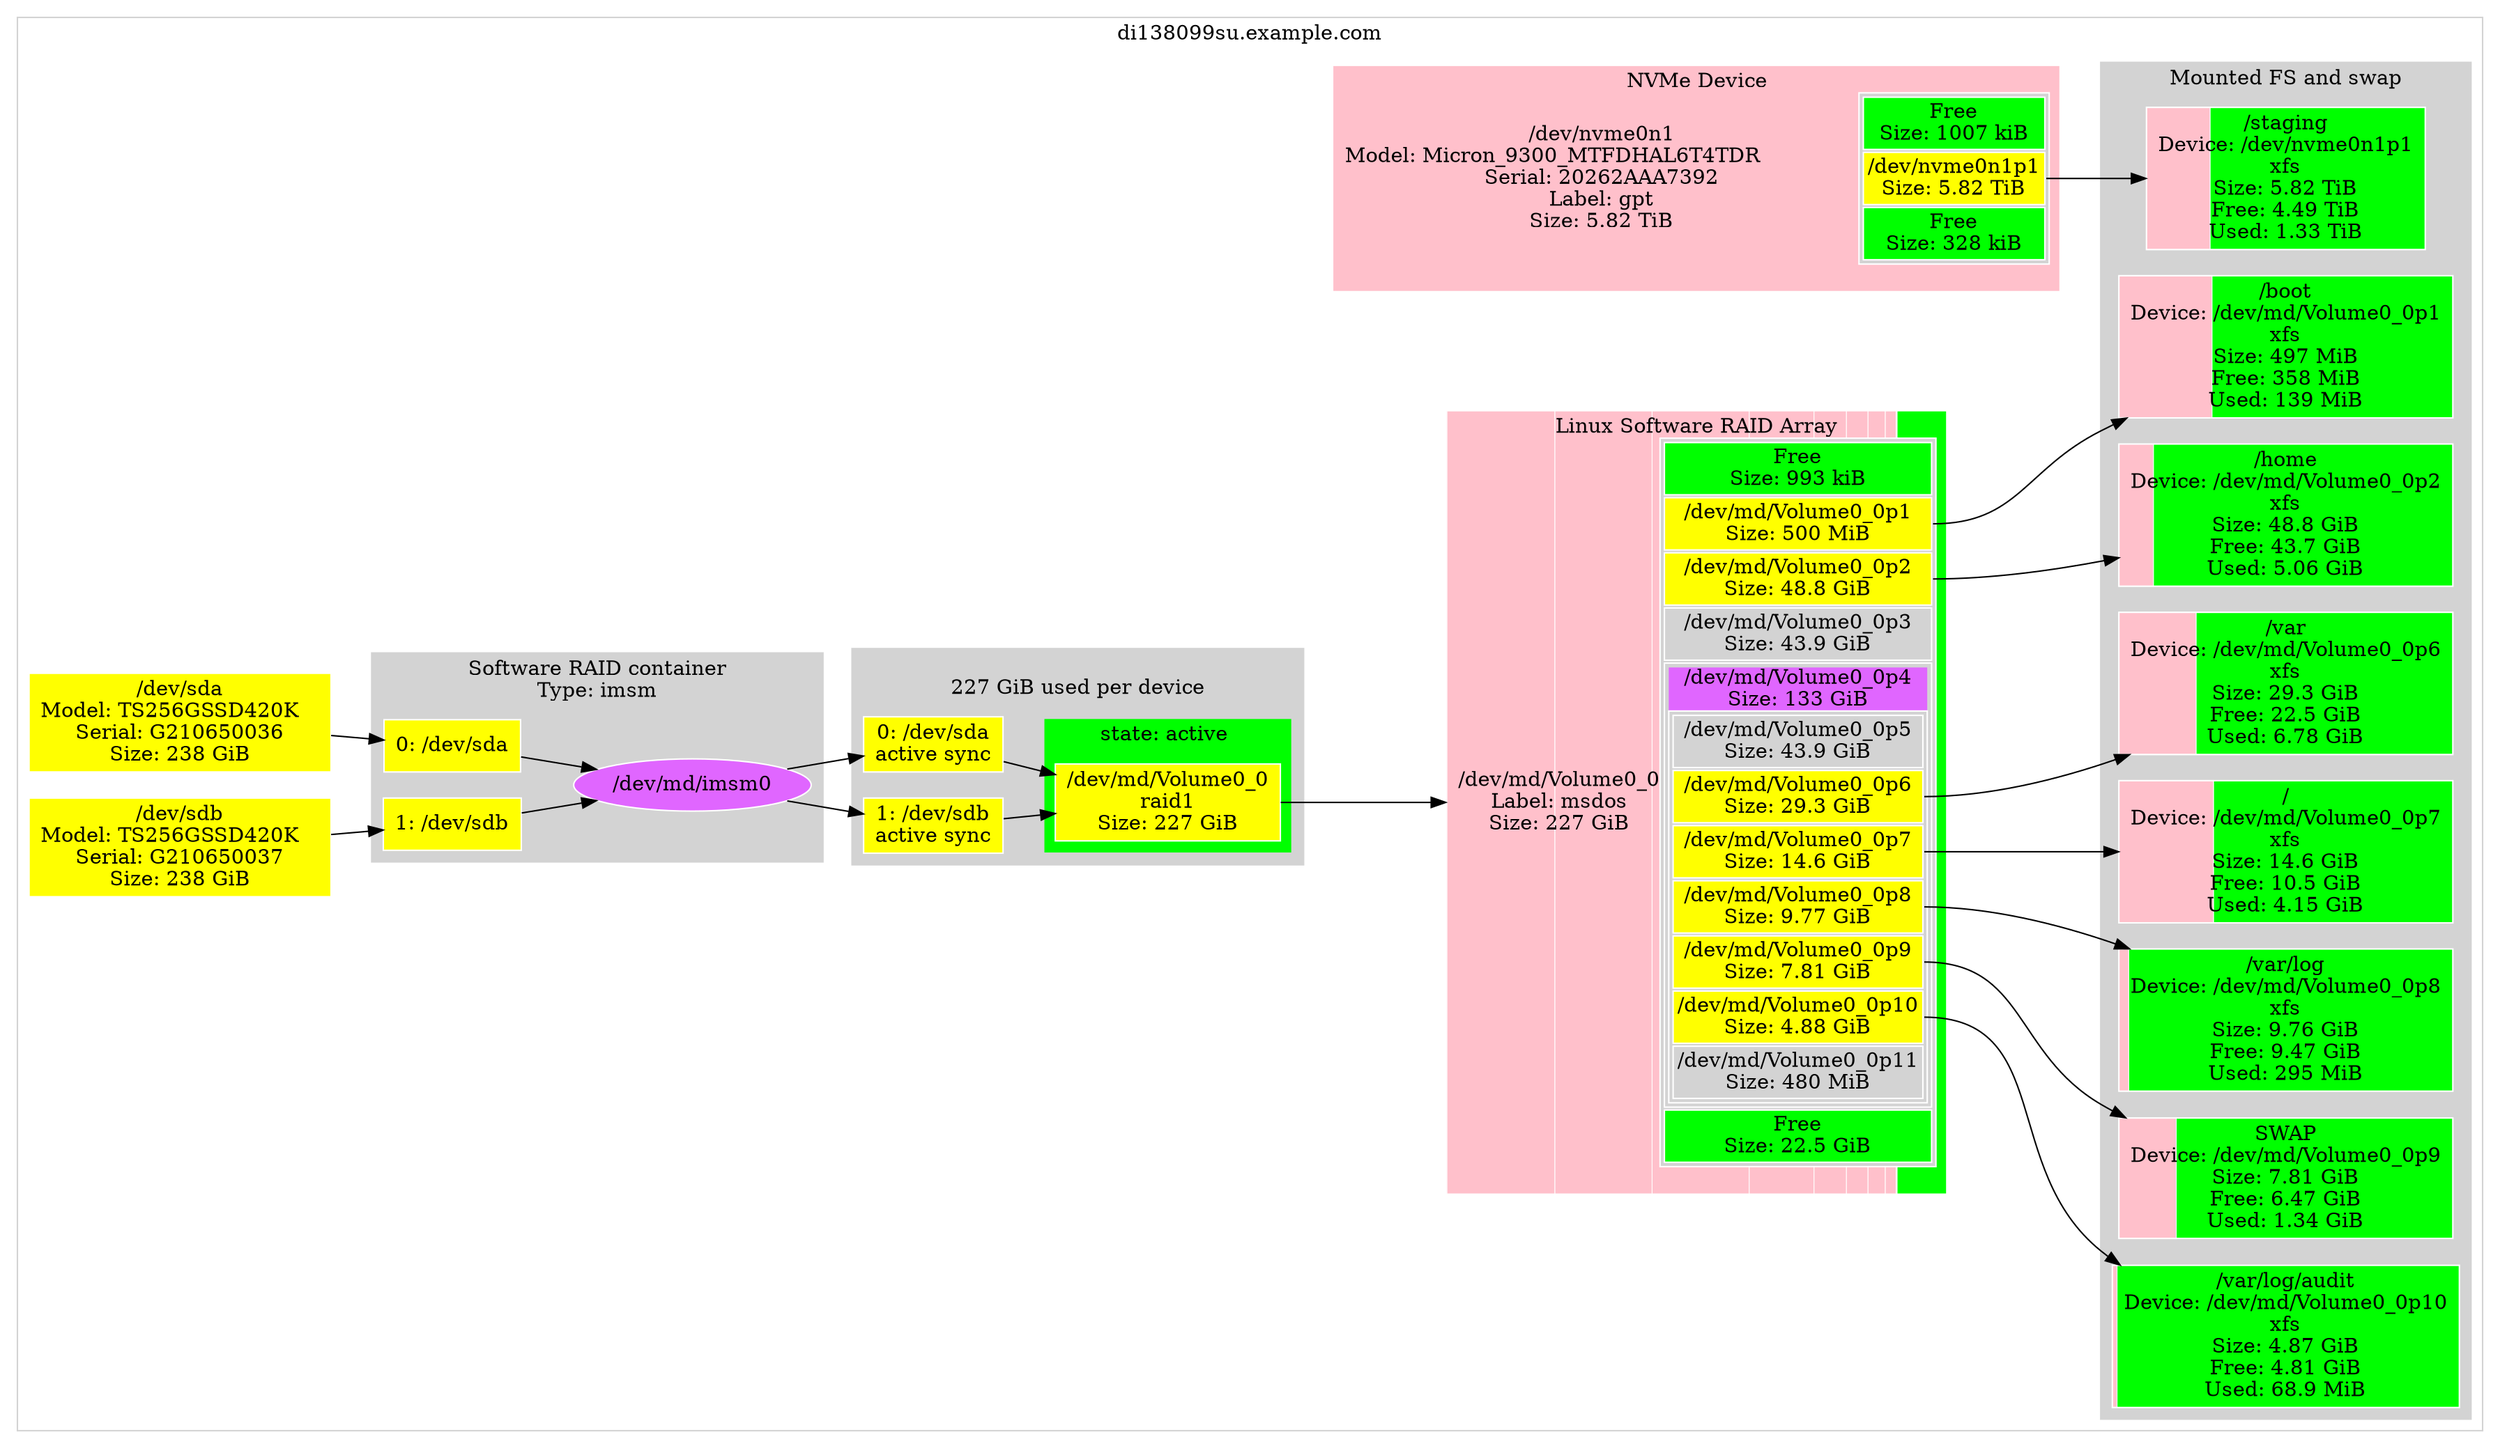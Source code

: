 digraph "di138099su.example.com"{ // HEADER: MACHINE
	rankdir=LR; // HEADER: MACHINE
	subgraph "cluster_machine@di138099su.example.com" {
		style=filled;
		color=lightgrey;
		fillcolor=white;
		node [style=filled,color=white,fillcolor=white,shape=rectangle];
			{ "machine@di138099su.example.com|Partition::MSDOS@md126" [
				label=<<TABLE BORDER="0" CELLPADDING="0" CELLSPACING="0">
						<TR> <TD COLSPAN="2">Linux Software RAID Array</TD> </TR><TR><TD >/dev/md/Volume0_0<BR/>Label: msdos<BR/>Size: 227 GiB</TD>    <TD BGCOLOR="lightgrey">
						<TABLE >
							<TR>
								<TD bgcolor="green">
								Free<BR/>Size: 993 kiB
								</TD>
							</TR>
							<TR>
								<TD PORT="1" BGCOLOR="yellow">
								/dev/md/Volume0_0p1<BR/>Size: 500 MiB
								</TD>
							</TR>
							<TR>
								<TD PORT="2" BGCOLOR="yellow">
								/dev/md/Volume0_0p2<BR/>Size: 48.8 GiB
								</TD>
							</TR>
							<TR>
								<TD PORT="3" BGCOLOR="lightgrey">
								/dev/md/Volume0_0p3<BR/>Size: 43.9 GiB
								</TD>
							</TR>
							<TR>
								<TD>
									<TABLE BORDER="0" CELLPADDING="0" CELLSPACING="0"><TR>
									<TD PORT="4" BGCOLOR="mediumorchid1">
									/dev/md/Volume0_0p4<BR/>Size: 133 GiB
									</TD></TR><TR><TD>
									<TABLE >
										<TR>
											<TD PORT="5" BGCOLOR="lightgrey">
											/dev/md/Volume0_0p5<BR/>Size: 43.9 GiB
											</TD>
										</TR>
										<TR>
											<TD PORT="6" BGCOLOR="yellow">
											/dev/md/Volume0_0p6<BR/>Size: 29.3 GiB
											</TD>
										</TR>
										<TR>
											<TD PORT="7" BGCOLOR="yellow">
											/dev/md/Volume0_0p7<BR/>Size: 14.6 GiB
											</TD>
										</TR>
										<TR>
											<TD PORT="8" BGCOLOR="yellow">
											/dev/md/Volume0_0p8<BR/>Size: 9.77 GiB
											</TD>
										</TR>
										<TR>
											<TD PORT="9" BGCOLOR="yellow">
											/dev/md/Volume0_0p9<BR/>Size: 7.81 GiB
											</TD>
										</TR>
										<TR>
											<TD PORT="10" BGCOLOR="yellow">
											/dev/md/Volume0_0p10<BR/>Size: 4.88 GiB
											</TD>
										</TR>
										<TR>
											<TD PORT="11" BGCOLOR="lightgrey">
											/dev/md/Volume0_0p11<BR/>Size: 480 MiB
											</TD>
										</TR>
									</TABLE>
									</TD></TR></TABLE>
								</TD>
							</TR>
							<TR>
								<TD bgcolor="green">
								Free<BR/>Size: 22.5 GiB
								</TD>
							</TR>
						</TABLE>
						</TD> </TR><TR> <TD COLSPAN="2"> </TD> </TR>
					</TABLE>
				>;
				// Style node
				color=white;
				fillcolor=lightgrey;
				shape="rectangle";
				style=striped;
				fillcolor="green;0.000004:pink;0.002155:pink;0.215532:pink;0.193979:pink;0.193979:pink;0.129319:pink;0.064660:pink;0.043106:pink;0.034485:pink;0.021553:pink;0.002069:green;0.099123";
			]; }
			{ "machine@di138099su.example.com|Partition::GPT@nvme0n1" [
				label=<<TABLE BORDER="0" CELLPADDING="0" CELLSPACING="0">
						<TR> <TD COLSPAN="2">NVMe Device</TD> </TR><TR><TD >/dev/nvme0n1<BR/>Model: Micron_9300_MTFDHAL6T4TDR               <BR/>Serial: 20262AAA7392<BR/>Label: gpt<BR/>Size: 5.82 TiB</TD>    <TD BGCOLOR="lightgrey">
						<TABLE >
							<TR>
								<TD bgcolor="green">
								Free<BR/>Size: 1007 kiB
								</TD>
							</TR>
							<TR>
								<TD PORT="1" BGCOLOR="yellow">
								/dev/nvme0n1p1<BR/>Size: 5.82 TiB
								</TD>
							</TR>
							<TR>
								<TD bgcolor="green">
								Free<BR/>Size: 328 kiB
								</TD>
							</TR>
						</TABLE>
						</TD> </TR><TR> <TD COLSPAN="2"> </TD> </TR>
					</TABLE>
				>;
				// Style node
				color=white;
				fillcolor=lightgrey;
				shape="rectangle";
				style=striped;
				fillcolor="green;0.000000:pink;1.000000:green;0.000000";
			]; }
			subgraph "cluster_machine@di138099su.example.com|RAID::MD@md126" {
				style=filled;
				color=lightgrey;
				fillcolor=lightgrey;
				node [style=filled,color=white,fillcolor=lightgrey,shape=rectangle];
				subgraph "cluster_machine@di138099su.example.com|RAID::MD@md126|::State" {
					{ "machine@di138099su.example.com|RAID::MD@md126|::State|::RaidDevice@md126" [
						label="/dev/md/Volume0_0\nraid1\nSize: 227 GiB";
						fillcolor="yellow"
					]; }
					label="state: active ";
					shape=oval
					fillcolor=green
				}
				{ "machine@di138099su.example.com|RAID::MD@md126|::Device@sda" [
					label="0: /dev/sda\nactive sync";
					fillcolor=yellow
				]; }
				{ "machine@di138099su.example.com|RAID::MD@md126|::Device@sdb" [
					label="1: /dev/sdb\nactive sync";
					fillcolor=yellow
				]; }
				label="\n227 GiB used per device";
			}
			subgraph "cluster_machine@di138099su.example.com|RAID::MD::Container@md127" {
				style=filled;
				color=lightgrey;
				fillcolor=lightgrey;
				node [style=filled,color=white,fillcolor=lightgrey,shape=rectangle];
				{ "machine@di138099su.example.com|RAID::MD::Container@md127|RAID::ContainerDevice@md127" [
					label="/dev/md/imsm0";
					shape=oval;
					fillcolor=mediumorchid1;
				]; }
				{ "machine@di138099su.example.com|RAID::MD::Container@md127|RAID::Device@sda" [
					label="0: /dev/sda";
					fillcolor=yellow
				]; }
				{ "machine@di138099su.example.com|RAID::MD::Container@md127|RAID::Device@sdb" [
					label="1: /dev/sdb";
					fillcolor=yellow
				]; }
				label="Software RAID container\nType: imsm";
			}
			subgraph "cluster_machine@di138099su.example.com|FS" {
				style=filled;
				color=lightgrey;
				fillcolor=lightgrey;
				node [style=filled,color=white,fillcolor=lightgrey,shape=rectangle];
				{ "machine@di138099su.example.com|FS|::FS@/boot" [
					label="/boot\nDevice: /dev/md/Volume0_0p1\nxfs\nSize: 497 MiB\nFree: 358 MiB\nUsed: 139 MiB";
					style=striped;fillcolor="pink;0.279154.2:green"
				]; }
				{ "machine@di138099su.example.com|FS|::FS@/var/log/audit" [
					label="/var/log/audit\nDevice: /dev/md/Volume0_0p10\nxfs\nSize: 4.87 GiB\nFree: 4.81 GiB\nUsed: 68.9 MiB";
					style=striped;fillcolor="pink;0.013799.2:green"
				]; }
				{ "machine@di138099su.example.com|FS|::FS@/home" [
					label="/home\nDevice: /dev/md/Volume0_0p2\nxfs\nSize: 48.8 GiB\nFree: 43.7 GiB\nUsed: 5.06 GiB";
					style=striped;fillcolor="pink;0.103745.2:green"
				]; }
				{ "machine@di138099su.example.com|FS|::FS@/var" [
					label="/var\nDevice: /dev/md/Volume0_0p6\nxfs\nSize: 29.3 GiB\nFree: 22.5 GiB\nUsed: 6.78 GiB";
					style=striped;fillcolor="pink;0.231463.2:green"
				]; }
				{ "machine@di138099su.example.com|FS|::FS@/" [
					label="/\nDevice: /dev/md/Volume0_0p7\nxfs\nSize: 14.6 GiB\nFree: 10.5 GiB\nUsed: 4.15 GiB";
					style=striped;fillcolor="pink;0.283629.2:green"
				]; }
				{ "machine@di138099su.example.com|FS|::FS@/var/log" [
					label="/var/log\nDevice: /dev/md/Volume0_0p8\nxfs\nSize: 9.76 GiB\nFree: 9.47 GiB\nUsed: 295 MiB";
					style=striped;fillcolor="pink;0.029572.2:green"
				]; }
				{ "machine@di138099su.example.com|FS|::FS@/staging" [
					label="/staging\nDevice: /dev/nvme0n1p1\nxfs\nSize: 5.82 TiB\nFree: 4.49 TiB\nUsed: 1.33 TiB";
					style=striped;fillcolor="pink;0.228509.2:green"
				]; }
				{ "machine@di138099su.example.com|FS|::SWAP::Partition@md126p9" [
					label="SWAP\nDevice: /dev/md/Volume0_0p9\nSize: 7.81 GiB\nFree: 6.47 GiB\nUsed: 1.34 GiB";
					style=striped;fillcolor="pink;0.171781.2:green"
				]; }
				label="Mounted FS and swap";
			}
			subgraph "cluster_machine@di138099su.example.com|Libvirt" {
				style=filled;
				color=lightgrey;
				fillcolor=lightgrey;
				node [style=filled,color=white,fillcolor=lightgrey,shape=rectangle];
				label="Libvirt Virtual Machines";
			}
			{ "machine@di138099su.example.com|Partition::None@sda" [
				label="/dev/sda\nModel: TS256GSSD420K   \nSerial: G210650036\nSize: 238 GiB";
				fillcolor="yellow"
				style=filled
				shape=rectangle
			]; }
			{ "machine@di138099su.example.com|Partition::None@sdb" [
				label="/dev/sdb\nModel: TS256GSSD420K   \nSerial: G210650037\nSize: 238 GiB";
				fillcolor="yellow"
				style=filled
				shape=rectangle
			]; }
			// Links from MD: /dev/md/Volume0_0
			"machine@di138099su.example.com|RAID::MD@md126|::Device@sda" -> "machine@di138099su.example.com|RAID::MD@md126|::State|::RaidDevice@md126"
			"machine@di138099su.example.com|RAID::MD@md126|::Device@sdb" -> "machine@di138099su.example.com|RAID::MD@md126|::State|::RaidDevice@md126"
			// Links from MD: /dev/md/imsm0
			"machine@di138099su.example.com|RAID::MD::Container@md127|RAID::Device@sda" -> "machine@di138099su.example.com|RAID::MD::Container@md127|RAID::ContainerDevice@md127"
			"machine@di138099su.example.com|RAID::MD::Container@md127|RAID::Device@sdb" -> "machine@di138099su.example.com|RAID::MD::Container@md127|RAID::ContainerDevice@md127"
			// Links for Partition::MSDOS@md126
			"machine@di138099su.example.com|RAID::MD@md126|::State|::RaidDevice@md126" -> "machine@di138099su.example.com|Partition::MSDOS@md126"
			// Links for Partition::MSDOS@md126
			// Links for Partition::Table
			// Links for Partition::Table::Part::Free@_1
			// Links for Partition::Table::Part::Data@md126p1
			// Links for Partition::Table::Part::Data@md126p2
			// Links for Partition::Table::Part::Data@md126p3
			// Links for Partition::Table::Part::SubTable@md126p4
			// Links for Partition::Table::Part::Data@md126p5
			// Links for Partition::Table::Part::Data@md126p6
			// Links for Partition::Table::Part::Data@md126p7
			// Links for Partition::Table::Part::Data@md126p8
			// Links for Partition::Table::Part::Data@md126p9
			// Links for Partition::Table::Part::Data@md126p10
			// Links for Partition::Table::Part::Data@md126p11
			// Links for Partition::Table::Part::Free@_2
			// Links for Partition::GPT@nvme0n1
			// TARGET LINK: di138099su.example.com 6401252745216 nvme0n1 "machine@di138099su.example.com|Partition::GPT@nvme0n1"
			// Links for Partition::Table
			// Links for Partition::Table::Part::Free@_1
			// Links for Partition::Table::Part::Data@nvme0n1p1
			// Links for Partition::Table::Part::Free@_2
			// Links for MD: /dev/md/Volume0_0
			// Links for RAID::MD::State
			// Links for RAID::MD::State::RaidDevice@md126
			// Links for RAID::MD::Device@sda
			"machine@di138099su.example.com|RAID::MD::Container@md127|RAID::ContainerDevice@md127" -> "machine@di138099su.example.com|RAID::MD@md126|::Device@sda"
			// Links for RAID::MD::Device@sda
			// Links for RAID::MD::Device@sdb
			"machine@di138099su.example.com|RAID::MD::Container@md127|RAID::ContainerDevice@md127" -> "machine@di138099su.example.com|RAID::MD@md126|::Device@sdb"
			// Links for RAID::MD::Device@sdb
			// Links for MD: /dev/md/imsm0
			// Links for RAID::ContainerDevice@md127
			// Links for RAID::Device@sda
			"machine@di138099su.example.com|Partition::None@sda" -> "machine@di138099su.example.com|RAID::MD::Container@md127|RAID::Device@sda"
			// Links for RAID::Device@sda
			// Links for RAID::Device@sdb
			"machine@di138099su.example.com|Partition::None@sdb" -> "machine@di138099su.example.com|RAID::MD::Container@md127|RAID::Device@sdb"
			// Links for RAID::Device@sdb
			// Links for FS
			// Links for FS::FS@/boot
			"machine@di138099su.example.com|Partition::MSDOS@md126":"1" -> "machine@di138099su.example.com|FS|::FS@/boot"
			// Links for FS::FS@/boot
			// Links for FS::FS@/var/log/audit
			"machine@di138099su.example.com|Partition::MSDOS@md126":"10" -> "machine@di138099su.example.com|FS|::FS@/var/log/audit"
			// Links for FS::FS@/var/log/audit
			// Links for FS::FS@/home
			"machine@di138099su.example.com|Partition::MSDOS@md126":"2" -> "machine@di138099su.example.com|FS|::FS@/home"
			// Links for FS::FS@/home
			// Links for FS::FS@/var
			"machine@di138099su.example.com|Partition::MSDOS@md126":"6" -> "machine@di138099su.example.com|FS|::FS@/var"
			// Links for FS::FS@/var
			// Links for FS::FS@/
			"machine@di138099su.example.com|Partition::MSDOS@md126":"7" -> "machine@di138099su.example.com|FS|::FS@/"
			// Links for FS::FS@/
			// Links for FS::FS@/var/log
			"machine@di138099su.example.com|Partition::MSDOS@md126":"8" -> "machine@di138099su.example.com|FS|::FS@/var/log"
			// Links for FS::FS@/var/log
			// Links for FS::FS@/staging
			"machine@di138099su.example.com|Partition::GPT@nvme0n1":"1" -> "machine@di138099su.example.com|FS|::FS@/staging"
			// Links for FS::FS@/staging
			// Links for FS::SWAP::Partition@md126p9
			"machine@di138099su.example.com|Partition::MSDOS@md126":"9" -> "machine@di138099su.example.com|FS|::SWAP::Partition@md126p9"
			// Links for FS::SWAP::Partition@md126p9
			// Links for Libvirt Virtual Machines
			// Links for Partition::None@sda
			// TARGET LINK: di138099su.example.com 256060514304 sda "machine@di138099su.example.com|Partition::None@sda"
			// Links for Partition::None@sdb
			// TARGET LINK: di138099su.example.com 256060514304 sdb "machine@di138099su.example.com|Partition::None@sdb"
		label="di138099su.example.com";
	}
} // FOOTER: MACHINE
